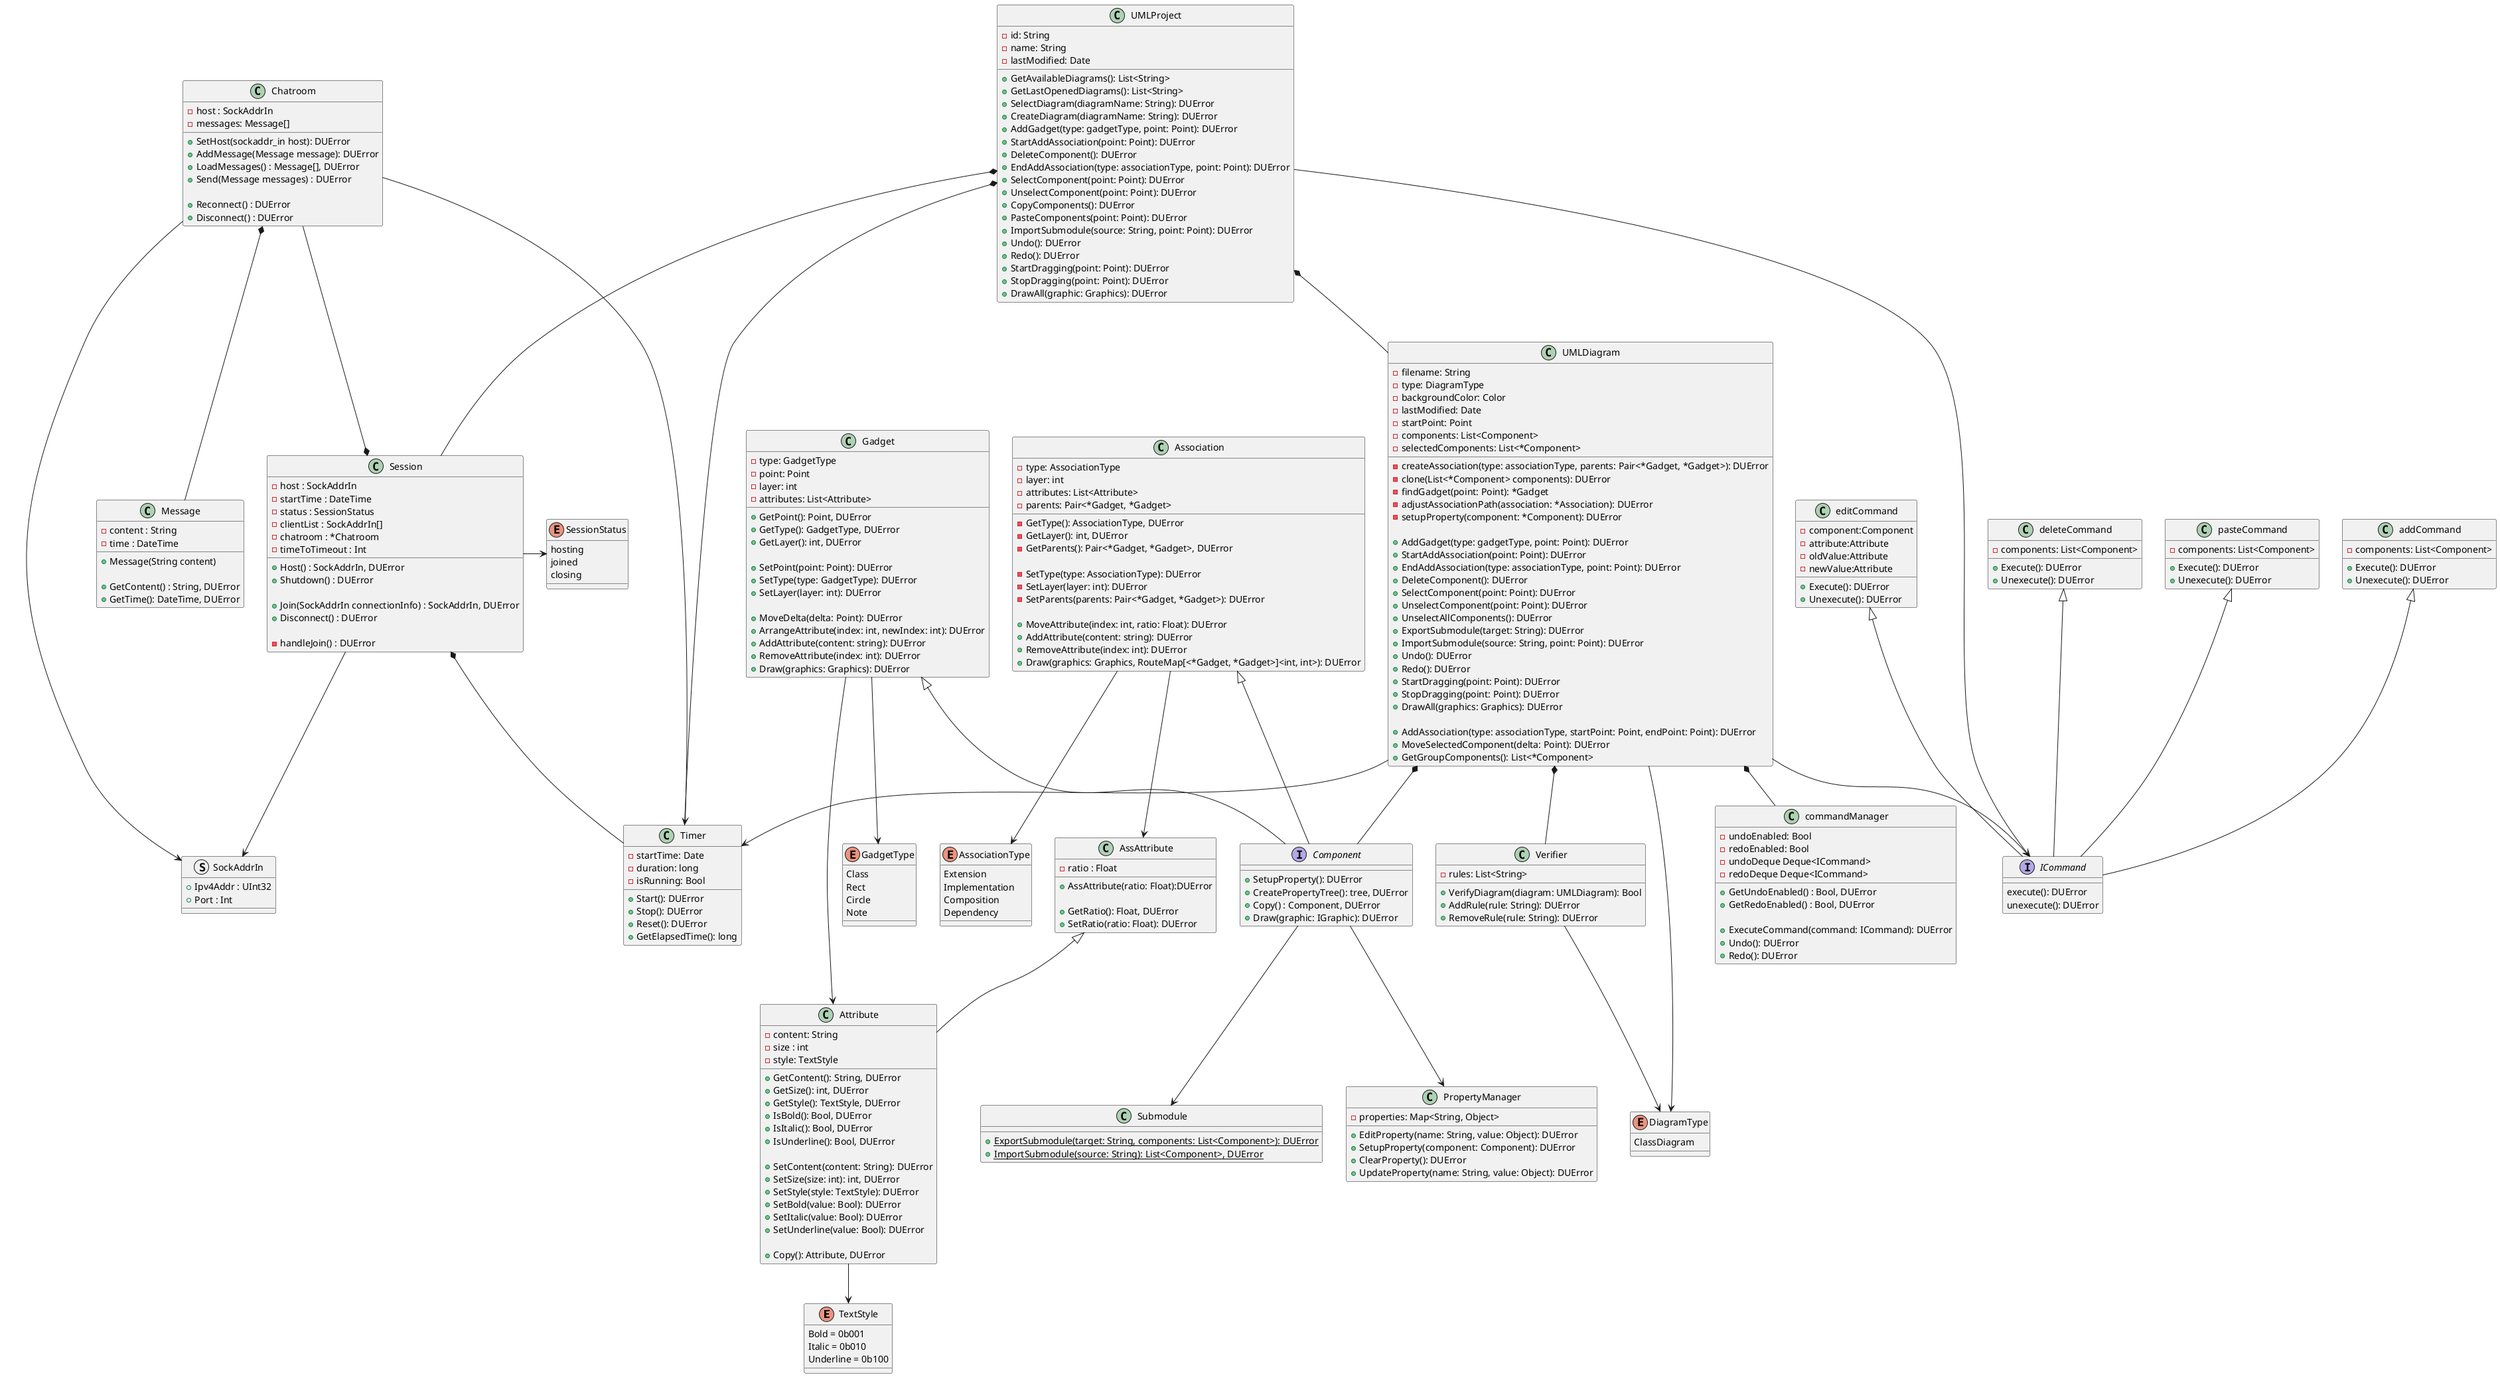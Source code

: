 @startuml UML

/' This is a bit comparing enum '/
enum TextStyle {
    Bold = 0b001
    Italic = 0b010
    Underline = 0b100
}

enum SessionStatus{
    hosting
    joined
    closing /' for shutting down Session::HandleJoin() '/
}

enum GadgetType {
    Class
    Rect
    Circle
    Note
}

enum AssociationType {
    Extension
    Implementation
    Composition
    Dependency
}

enum DiagramType {
    ClassDiagram
}

struct SockAddrIn {
    + Ipv4Addr : UInt32
    + Port : Int
}




class UMLProject{
    - id: String
    - name: String
    - lastModified: Date
    + GetAvailableDiagrams(): List<String>
    + GetLastOpenedDiagrams(): List<String>
    + SelectDiagram(diagramName: String): DUError
    + CreateDiagram(diagramName: String): DUError
    + AddGadget(type: gadgetType, point: Point): DUError
    + StartAddAssociation(point: Point): DUError
    + DeleteComponent(): DUError
    + EndAddAssociation(type: associationType, point: Point): DUError
    + SelectComponent(point: Point): DUError
    + UnselectComponent(point: Point): DUError
    + CopyComponents(): DUError
    + PasteComponents(point: Point): DUError
    + ImportSubmodule(source: String, point: Point): DUError
    + Undo(): DUError
    + Redo(): DUError
    + StartDragging(point: Point): DUError
    + StopDragging(point: Point): DUError
    + DrawAll(graphic: Graphics): DUError
}

class UMLDiagram{
    - filename: String
    - type: DiagramType
    - backgroundColor: Color
    - lastModified: Date
    - startPoint: Point
    - components: List<Component>
    - selectedComponents: List<*Component>

    - createAssociation(type: associationType, parents: Pair<*Gadget, *Gadget>): DUError
    - clone(List<*Component> components): DUError
    - findGadget(point: Point): *Gadget
    - adjustAssociationPath(association: *Association): DUError
    - setupProperty(component: *Component): DUError

    + AddGadget(type: gadgetType, point: Point): DUError
    + StartAddAssociation(point: Point): DUError
    + EndAddAssociation(type: associationType, point: Point): DUError
    + DeleteComponent(): DUError
    + SelectComponent(point: Point): DUError
    + UnselectComponent(point: Point): DUError
    + UnselectAllComponents(): DUError
    + ExportSubmodule(target: String): DUError
    + ImportSubmodule(source: String, point: Point): DUError
    + Undo(): DUError
    + Redo(): DUError
    + StartDragging(point: Point): DUError
    + StopDragging(point: Point): DUError
    + DrawAll(graphics: Graphics): DUError

    + AddAssociation(type: associationType, startPoint: Point, endPoint: Point): DUError
    + MoveSelectedComponent(delta: Point): DUError
    + GetGroupComponents(): List<*Component>

}




Interface Component {
    + SetupProperty(): DUError
    + CreatePropertyTree(): tree, DUError
    + Copy() : Component, DUError
    + Draw(graphic: IGraphic): DUError

}
' TODO: getHitBox()

class Gadget{
    - type: GadgetType
    - point: Point
    - layer: int
    - attributes: List<Attribute>

    + GetPoint(): Point, DUError
    + GetType(): GadgetType, DUError
    + GetLayer(): int, DUError

    + SetPoint(point: Point): DUError
    + SetType(type: GadgetType): DUError
    + SetLayer(layer: int): DUError

    + MoveDelta(delta: Point): DUError
    + ArrangeAttribute(index: int, newIndex: int): DUError
    + AddAttribute(content: string): DUError
    + RemoveAttribute(index: int): DUError
    + Draw(graphics: Graphics): DUError

}
' TODO: add constructor?

class Association{
    - type: AssociationType
    - layer: int
    - attributes: List<Attribute>
    - parents: Pair<*Gadget, *Gadget>

    - GetType(): AssociationType, DUError
    - GetLayer(): int, DUError
    - GetParents(): Pair<*Gadget, *Gadget>, DUError

    - SetType(type: AssociationType): DUError
    - SetLayer(layer: int): DUError
    - SetParents(parents: Pair<*Gadget, *Gadget>): DUError

    + MoveAttribute(index: int, ratio: Float): DUError
    + AddAttribute(content: string): DUError
    + RemoveAttribute(index: int): DUError
    + Draw(graphics: Graphics, RouteMap[<*Gadget, *Gadget>]<int, int>): DUError
}
' TODO: add constructor?


class Attribute{
    - content: String
    - size : int
    - style: TextStyle

    + GetContent(): String, DUError
    + GetSize(): int, DUError
    + GetStyle(): TextStyle, DUError
    + IsBold(): Bool, DUError
    + IsItalic(): Bool, DUError
    + IsUnderline(): Bool, DUError

    + SetContent(content: String): DUError
    + SetSize(size: int): int, DUError
    + SetStyle(style: TextStyle): DUError
    + SetBold(value: Bool): DUError
    + SetItalic(value: Bool): DUError
    + SetUnderline(value: Bool): DUError

    + Copy(): Attribute, DUError
}

class AssAttribute {
    - ratio : Float

    + AssAttribute(ratio: Float):DUError

    + GetRatio(): Float, DUError
    + SetRatio(ratio: Float): DUError
}


class Submodule{
    +{static} ExportSubmodule(target: String, components: List<Component>): DUError
    +{static} ImportSubmodule(source: String): List<Component>, DUError
}

class PropertyManager{
    - properties: Map<String, Object>
    + EditProperty(name: String, value: Object): DUError
    + SetupProperty(component: Component): DUError
    + ClearProperty(): DUError
    + UpdateProperty(name: String, value: Object): DUError
}

class Session {
    - host : SockAddrIn
    - startTime : DateTime
    - status : SessionStatus
    - clientList : SockAddrIn[]
    - chatroom : *Chatroom
    - timeToTimeout : Int /' Maybe a constexpr '/

    /' Host Methods '/
    + Host() : SockAddrIn, DUError
    + Shutdown() : DUError

    /' Client Methods '/
    + Join(SockAddrIn connectionInfo) : SockAddrIn, DUError /' SockInfo for chatroom '/
    + Disconnect() : DUError

    - handleJoin() : DUError
}


class Chatroom {
    - host : SockAddrIn /'Different port to session's'/
    - messages: Message[]

    + SetHost(sockaddr_in host): DUError
    + AddMessage(Message message): DUError /'May make messages fill up mem, which throws MemoryFullError '/


    + LoadMessages() : Message[], DUError
    + Send(Message messages) : DUError

    + Reconnect() : DUError
    + Disconnect() : DUError
}


class Message {
    - content : String
    - time : DateTime

    + Message(String content)

    + GetContent() : String, DUError
    + GetTime(): DateTime, DUError
}

class Timer {
    - startTime: Date
    - duration: long
    - isRunning: Bool
    + Start(): DUError
    + Stop(): DUError
    + Reset(): DUError
    + GetElapsedTime(): long
}

class Verifier {
    - rules: List<String>
    + VerifyDiagram(diagram: UMLDiagram): Bool
    + AddRule(rule: String): DUError
    + RemoveRule(rule: String): DUError
}

Interface ICommand{
    execute(): DUError
    unexecute(): DUError
}

class commandManager{
    - undoEnabled: Bool
    - redoEnabled: Bool
    - undoDeque Deque<ICommand>
    - redoDeque Deque<ICommand>

    + GetUndoEnabled() : Bool, DUError /' retrun !undoDeque.empty() '/
    + GetRedoEnabled() : Bool, DUError /' return !redoDeque.empty() '/

    + ExecuteCommand(command: ICommand): DUError
    + Undo(): DUError
    + Redo(): DUError
}

class addCommand {
    - components: List<Component>
    + Execute(): DUError
    + Unexecute(): DUError
}

class editCommand{
    - component:Component
    - attribute:Attribute
    - oldValue:Attribute
    - newValue:Attribute
    + Execute(): DUError
    + Unexecute(): DUError
}

class deleteCommand{
    - components: List<Component>
    + Execute(): DUError
    + Unexecute(): DUError
}

class pasteCommand{
    - components: List<Component>
    + Execute(): DUError
    + Unexecute(): DUError
}

' interface


Gadget <|-- Component
Association <|-- Component

AssAttribute <|--Attribute

addCommand <|-- ICommand
editCommand <|-- ICommand
deleteCommand <|-- ICommand
pasteCommand <|-- ICommand


' General



Session -> SessionStatus
Session --> SockAddrIn
Session *-- Timer

Chatroom --> SockAddrIn
Chatroom --* Session
Chatroom --> Timer
Chatroom *-- Message


UMLProject *-- UMLDiagram
UMLProject *-- Timer
UMLProject *-- Session
UMLProject --> ICommand

UMLDiagram --> DiagramType
UMLDiagram *-- Component
UMLDiagram --> Timer
UMLDiagram *-- Verifier
UMLDiagram *-- commandManager
UMLDiagram --> ICommand

Component --> Submodule

Component --> PropertyManager

Gadget --> GadgetType
Gadget --> Attribute

Association --> AssociationType
Association --> AssAttribute

Attribute --> TextStyle

Verifier --> DiagramType



@enduml

@startuml DoctorErrorDiagram
class DUError {
    - errorMessage : String

    + DUError(string errorMsg) DUError

    + GetMessage(): String, DUError
}

class ConnectionError {}
class SendError {}
class MemoryFullError {}
class FileIOError {}



ConnectionError <|-- DUError
SendError <|-- DUError
MemoryFullError <|-- DUError
FileIOError <|-- DUError
Session --> DUError
Chatroom --> DUError
Message --> DUError
UMLProject --> DUError
UMLDiagram --> DUError
Gadget --> DUError
Association --> DUError
Attribute --> DUError
Verifier --> DUError
commandManager --> DUError
ICommand --> DUError
Submodule --> DUError
PropertyManager --> DUError

@enduml